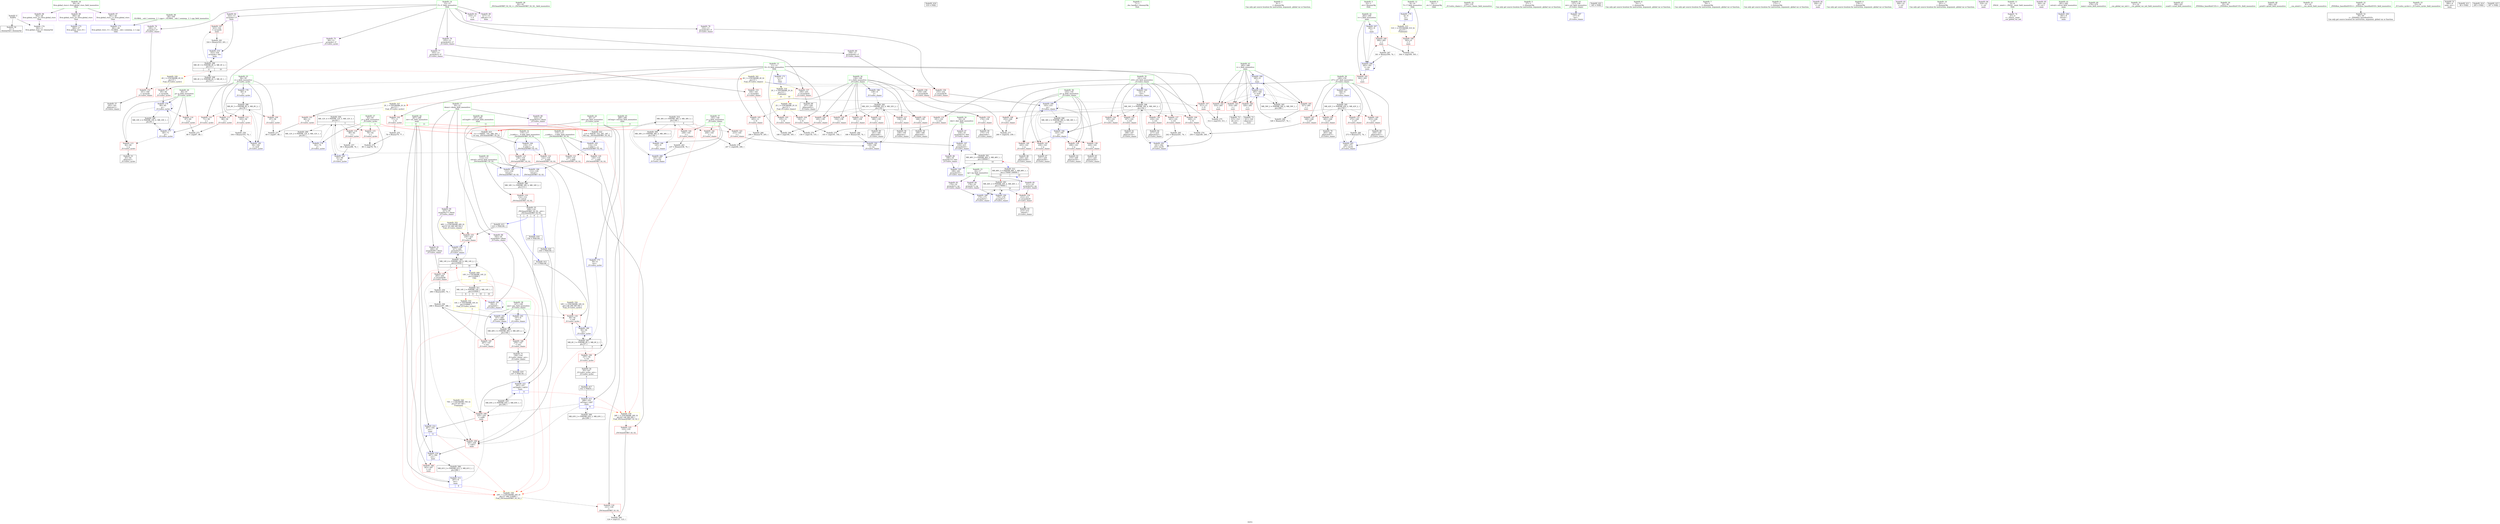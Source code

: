 digraph "SVFG" {
	label="SVFG";

	Node0x564d4d89a970 [shape=record,color=grey,label="{NodeID: 0\nNullPtr}"];
	Node0x564d4d89a970 -> Node0x564d4d8c34a0[style=solid];
	Node0x564d4d89a970 -> Node0x564d4d8cab10[style=solid];
	Node0x564d4d8d3250 [shape=record,color=grey,label="{NodeID: 277\n260 = cmp(252, 259, )\n}"];
	Node0x564d4d8c5c00 [shape=record,color=blue,label="{NodeID: 194\n143\<--195\np\<--\n_Z11solve_chainv\n}"];
	Node0x564d4d8c5c00 -> Node0x564d4d8c8d70[style=dashed];
	Node0x564d4d8c5c00 -> Node0x564d4d8c8e40[style=dashed];
	Node0x564d4d8c5c00 -> Node0x564d4d8c8f10[style=dashed];
	Node0x564d4d8c5c00 -> Node0x564d4d8c8fe0[style=dashed];
	Node0x564d4d8c5c00 -> Node0x564d4d8c6010[style=dashed];
	Node0x564d4d8c5c00 -> Node0x564d4d8e3500[style=dashed];
	Node0x564d4d8c2730 [shape=record,color=red,label="{NodeID: 111\n88\<--58\n\<--i\n_Z11solve_cyclev\n}"];
	Node0x564d4d8c2730 -> Node0x564d4d8c7830[style=solid];
	Node0x564d4d8c1180 [shape=record,color=green,label="{NodeID: 28\n92\<--93\n_ZSt3maxIiERKT_S2_S2_\<--_ZSt3maxIiERKT_S2_S2__field_insensitive\n}"];
	Node0x564d4d8e5300 [shape=record,color=black,label="{NodeID: 305\nMR_59V_2 = PHI(MR_59V_4, MR_59V_1, )\npts\{286 \}\n}"];
	Node0x564d4d8e5300 -> Node0x564d4d8c6830[style=dashed];
	Node0x564d4d8c8e40 [shape=record,color=red,label="{NodeID: 139\n220\<--143\n\<--p\n_Z11solve_chainv\n}"];
	Node0x564d4d8c8e40 -> Node0x564d4d8c4130[style=solid];
	Node0x564d4d8c39e0 [shape=record,color=black,label="{NodeID: 56\n159\<--158\nidxprom\<--\n_Z11solve_chainv\n}"];
	Node0x564d4d9069c0 [shape=record,color=black,label="{NodeID: 416\n319 = PHI()\n}"];
	Node0x564d4d8e9fc0 [shape=record,color=yellow,style=double,label="{NodeID: 333\n14V_1 = ENCHI(MR_14V_0)\npts\{210000 \}\nFun[_Z11solve_cyclev]|{|<s1>3}}"];
	Node0x564d4d8e9fc0 -> Node0x564d4d8c7d30[style=dashed];
	Node0x564d4d8e9fc0:s1 -> Node0x564d4d8df3e0[style=dashed,color=red];
	Node0x564d4d8ca500 [shape=record,color=red,label="{NodeID: 167\n323\<--322\n\<--arrayidx\nmain\n}"];
	Node0x564d4d8ca500 -> Node0x564d4d8d0a40[style=solid];
	Node0x564d4d8c50a0 [shape=record,color=purple,label="{NodeID: 84\n176\<--16\narrayidx7\<--ep\n_Z11solve_chainv\n}"];
	Node0x564d4d8c50a0 -> Node0x564d4d8cb840[style=solid];
	Node0x564d4d89e280 [shape=record,color=green,label="{NodeID: 1\n7\<--1\n__dso_handle\<--dummyObj\nGlob }"];
	Node0x564d4d8d33d0 [shape=record,color=grey,label="{NodeID: 278\n207 = cmp(204, 206, )\n}"];
	Node0x564d4d8c5cd0 [shape=record,color=blue,label="{NodeID: 195\n199\<--201\narrayidx15\<--\n_Z11solve_chainv\n}"];
	Node0x564d4d8c5cd0 -> Node0x564d4d8c5e70[style=dashed];
	Node0x564d4d8c5cd0 -> Node0x564d4d8e3f00[style=dashed];
	Node0x564d4d8c2800 [shape=record,color=red,label="{NodeID: 112\n103\<--58\n\<--i\n_Z11solve_cyclev\n}"];
	Node0x564d4d8c2800 -> Node0x564d4d8d05c0[style=solid];
	Node0x564d4d8c1280 [shape=record,color=green,label="{NodeID: 29\n112\<--113\nretval\<--retval_field_insensitive\n_ZSt3maxIiERKT_S2_S2_\n}"];
	Node0x564d4d8c1280 -> Node0x564d4d8c7e00[style=solid];
	Node0x564d4d8c1280 -> Node0x564d4d8cb430[style=solid];
	Node0x564d4d8c1280 -> Node0x564d4d8cb500[style=solid];
	Node0x564d4d8e5800 [shape=record,color=black,label="{NodeID: 306\nMR_61V_2 = PHI(MR_61V_5, MR_61V_1, )\npts\{288 \}\n}"];
	Node0x564d4d8e5800 -> Node0x564d4d8cda30[style=dashed];
	Node0x564d4d8c8f10 [shape=record,color=red,label="{NodeID: 140\n225\<--143\n\<--p\n_Z11solve_chainv\n}"];
	Node0x564d4d8c8f10 -> Node0x564d4d8c4200[style=solid];
	Node0x564d4d8c3ab0 [shape=record,color=black,label="{NodeID: 57\n162\<--161\nidxprom1\<--\n_Z11solve_chainv\n}"];
	Node0x564d4d906a90 [shape=record,color=black,label="{NodeID: 417\n332 = PHI(55, )\n}"];
	Node0x564d4d906a90 -> Node0x564d4d8cdb00[style=solid];
	Node0x564d4d8df000 [shape=record,color=yellow,style=double,label="{NodeID: 334\n16V_1 = ENCHI(MR_16V_0)\npts\{146 288 290 292 \}\nFun[_Z11solve_cyclev]}"];
	Node0x564d4d8df000 -> Node0x564d4d8c7d30[style=dashed];
	Node0x564d4d8ca5d0 [shape=record,color=red,label="{NodeID: 168\n335\<--334\n\<--call8\nmain\n}"];
	Node0x564d4d8ca5d0 -> Node0x564d4d8cdbd0[style=solid];
	Node0x564d4d8c5170 [shape=record,color=purple,label="{NodeID: 85\n211\<--16\narrayidx20\<--ep\n_Z11solve_chainv\n}"];
	Node0x564d4d8c5170 -> Node0x564d4d8c9a70[style=solid];
	Node0x564d4d8bf880 [shape=record,color=green,label="{NodeID: 2\n9\<--1\n\<--dummyObj\nCan only get source location for instruction, argument, global var or function.}"];
	Node0x564d4d8d3550 [shape=record,color=grey,label="{NodeID: 279\n193 = cmp(191, 192, )\n}"];
	Node0x564d4d8c5da0 [shape=record,color=blue,label="{NodeID: 196\n145\<--9\nj\<--\n_Z11solve_chainv\n}"];
	Node0x564d4d8c5da0 -> Node0x564d4d8e8030[style=dashed];
	Node0x564d4d8c28d0 [shape=record,color=red,label="{NodeID: 113\n82\<--60\n\<--p\n_Z11solve_cyclev\n}"];
	Node0x564d4d8c28d0 -> Node0x564d4d8c3770[style=solid];
	Node0x564d4d8c1350 [shape=record,color=green,label="{NodeID: 30\n114\<--115\n__a.addr\<--__a.addr_field_insensitive\n_ZSt3maxIiERKT_S2_S2_\n}"];
	Node0x564d4d8c1350 -> Node0x564d4d8c7ed0[style=solid];
	Node0x564d4d8c1350 -> Node0x564d4d8c7fa0[style=solid];
	Node0x564d4d8c1350 -> Node0x564d4d8cb290[style=solid];
	Node0x564d4d8c8fe0 [shape=record,color=red,label="{NodeID: 141\n230\<--143\n\<--p\n_Z11solve_chainv\n}"];
	Node0x564d4d8c8fe0 -> Node0x564d4d8c42d0[style=solid];
	Node0x564d4d8c3b80 [shape=record,color=black,label="{NodeID: 58\n169\<--168\nidxprom4\<--\n_Z11solve_chainv\n}"];
	Node0x564d4d906c20 [shape=record,color=black,label="{NodeID: 418\n334 = PHI(109, )\n}"];
	Node0x564d4d906c20 -> Node0x564d4d8ca5d0[style=solid];
	Node0x564d4d8ca6a0 [shape=record,color=red,label="{NodeID: 169\n340\<--339\n\<--call11\nmain\n}"];
	Node0x564d4d8ca6a0 -> Node0x564d4d8cdd70[style=solid];
	Node0x564d4d8c5240 [shape=record,color=purple,label="{NodeID: 86\n199\<--18\narrayidx15\<--dist\n_Z11solve_chainv\n}"];
	Node0x564d4d8c5240 -> Node0x564d4d8c5cd0[style=solid];
	Node0x564d4d8bf910 [shape=record,color=green,label="{NodeID: 3\n22\<--1\n.str\<--dummyObj\nGlob }"];
	Node0x564d4d8c5e70 [shape=record,color=blue,label="{NodeID: 197\n218\<--215\narrayidx23\<--\n_Z11solve_chainv\n}"];
	Node0x564d4d8c5e70 -> Node0x564d4d8e3f00[style=dashed];
	Node0x564d4d8c29a0 [shape=record,color=red,label="{NodeID: 114\n87\<--60\n\<--p\n_Z11solve_cyclev\n}"];
	Node0x564d4d8c29a0 -> Node0x564d4d8c7830[style=solid];
	Node0x564d4d8c1420 [shape=record,color=green,label="{NodeID: 31\n116\<--117\n__b.addr\<--__b.addr_field_insensitive\n_ZSt3maxIiERKT_S2_S2_\n}"];
	Node0x564d4d8c1420 -> Node0x564d4d8c8070[style=solid];
	Node0x564d4d8c1420 -> Node0x564d4d8c8140[style=solid];
	Node0x564d4d8c1420 -> Node0x564d4d8cb360[style=solid];
	Node0x564d4d8e6200 [shape=record,color=black,label="{NodeID: 308\nMR_4V_2 = PHI(MR_4V_3, MR_4V_1, )\npts\{15 \}\n}"];
	Node0x564d4d8e6200 -> Node0x564d4d8df810[style=dashed];
	Node0x564d4d8c90b0 [shape=record,color=red,label="{NodeID: 142\n204\<--145\n\<--j\n_Z11solve_chainv\n}"];
	Node0x564d4d8c90b0 -> Node0x564d4d8d33d0[style=solid];
	Node0x564d4d8c3c50 [shape=record,color=black,label="{NodeID: 59\n175\<--174\nidxprom6\<--\n_Z11solve_chainv\n}"];
	Node0x564d4d906d60 [shape=record,color=black,label="{NodeID: 419\n337 = PHI(136, )\n}"];
	Node0x564d4d906d60 -> Node0x564d4d8cdca0[style=solid];
	Node0x564d4d8ca770 [shape=record,color=blue,label="{NodeID: 170\n8\<--9\nT\<--\nGlob }"];
	Node0x564d4d8ca770 -> Node0x564d4d8e8530[style=dashed];
	Node0x564d4d8c5310 [shape=record,color=purple,label="{NodeID: 87\n218\<--18\narrayidx23\<--dist\n_Z11solve_chainv\n}"];
	Node0x564d4d8c5310 -> Node0x564d4d8c5e70[style=solid];
	Node0x564d4d8bf9a0 [shape=record,color=green,label="{NodeID: 4\n24\<--1\n.str.1\<--dummyObj\nGlob }"];
	Node0x564d4d8c5f40 [shape=record,color=blue,label="{NodeID: 198\n227\<--224\narrayidx27\<--\n_Z11solve_chainv\n}"];
	Node0x564d4d8c5f40 -> Node0x564d4d8e4400[style=dashed];
	Node0x564d4d8c7ac0 [shape=record,color=red,label="{NodeID: 115\n76\<--62\n\<--j\n_Z11solve_cyclev\n}"];
	Node0x564d4d8c7ac0 -> Node0x564d4d8c76b0[style=solid];
	Node0x564d4d8c14f0 [shape=record,color=green,label="{NodeID: 32\n134\<--135\n_Z11solve_chainv\<--_Z11solve_chainv_field_insensitive\n}"];
	Node0x564d4d8e6700 [shape=record,color=black,label="{NodeID: 309\nMR_63V_2 = PHI(MR_63V_3, MR_63V_1, )\npts\{290 \}\n}"];
	Node0x564d4d8e6700 -> Node0x564d4d8cdb00[style=dashed];
	Node0x564d4d8c9180 [shape=record,color=red,label="{NodeID: 143\n215\<--145\n\<--j\n_Z11solve_chainv\n}"];
	Node0x564d4d8c9180 -> Node0x564d4d8c5e70[style=solid];
	Node0x564d4d8c3d20 [shape=record,color=black,label="{NodeID: 60\n181\<--180\nidxprom8\<--\n_Z11solve_chainv\n}"];
	Node0x564d4d906ea0 [shape=record,color=black,label="{NodeID: 420\n339 = PHI(109, )\n}"];
	Node0x564d4d906ea0 -> Node0x564d4d8ca6a0[style=solid];
	Node0x564d4d8ca840 [shape=record,color=blue,label="{NodeID: 171\n11\<--9\nN\<--\nGlob }"];
	Node0x564d4d8ca840 -> Node0x564d4d8e9050[style=dashed];
	Node0x564d4d8c53e0 [shape=record,color=purple,label="{NodeID: 88\n182\<--20\narrayidx9\<--dmax\n_Z11solve_chainv\n}"];
	Node0x564d4d8c53e0 -> Node0x564d4d8cb910[style=solid];
	Node0x564d4d8bfa30 [shape=record,color=green,label="{NodeID: 5\n27\<--1\n\<--dummyObj\nCan only get source location for instruction, argument, global var or function.}"];
	Node0x564d4d8ddc00 [shape=record,color=black,label="{NodeID: 282\nMR_32V_3 = PHI(MR_32V_4, MR_32V_2, )\npts\{140 \}\n}"];
	Node0x564d4d8ddc00 -> Node0x564d4d8c83b0[style=dashed];
	Node0x564d4d8ddc00 -> Node0x564d4d8c8480[style=dashed];
	Node0x564d4d8ddc00 -> Node0x564d4d8c8550[style=dashed];
	Node0x564d4d8ddc00 -> Node0x564d4d8c8620[style=dashed];
	Node0x564d4d8ddc00 -> Node0x564d4d8c86f0[style=dashed];
	Node0x564d4d8ddc00 -> Node0x564d4d8c87c0[style=dashed];
	Node0x564d4d8ddc00 -> Node0x564d4d8c8890[style=dashed];
	Node0x564d4d8ddc00 -> Node0x564d4d8c5a60[style=dashed];
	Node0x564d4d8c6010 [shape=record,color=blue,label="{NodeID: 199\n143\<--233\np\<--\n_Z11solve_chainv\n}"];
	Node0x564d4d8c6010 -> Node0x564d4d8c8d70[style=dashed];
	Node0x564d4d8c6010 -> Node0x564d4d8c8e40[style=dashed];
	Node0x564d4d8c6010 -> Node0x564d4d8c8f10[style=dashed];
	Node0x564d4d8c6010 -> Node0x564d4d8c8fe0[style=dashed];
	Node0x564d4d8c6010 -> Node0x564d4d8c6010[style=dashed];
	Node0x564d4d8c6010 -> Node0x564d4d8e3500[style=dashed];
	Node0x564d4d8c7b90 [shape=record,color=red,label="{NodeID: 116\n98\<--62\n\<--j\n_Z11solve_cyclev\n}"];
	Node0x564d4d8c7b90 -> Node0x564d4d8d0440[style=solid];
	Node0x564d4d8c15f0 [shape=record,color=green,label="{NodeID: 33\n137\<--138\nret\<--ret_field_insensitive\n_Z11solve_chainv\n}"];
	Node0x564d4d8c15f0 -> Node0x564d4d8cb5d0[style=solid];
	Node0x564d4d8e6c00 [shape=record,color=black,label="{NodeID: 310\nMR_65V_2 = PHI(MR_65V_3, MR_65V_1, )\npts\{292 \}\n}"];
	Node0x564d4d8e6c00 -> Node0x564d4d8ca5d0[style=dashed];
	Node0x564d4d8e6c00 -> Node0x564d4d8cdca0[style=dashed];
	Node0x564d4d8c9250 [shape=record,color=red,label="{NodeID: 144\n236\<--145\n\<--j\n_Z11solve_chainv\n}"];
	Node0x564d4d8c9250 -> Node0x564d4d8d0d40[style=solid];
	Node0x564d4d8c3df0 [shape=record,color=black,label="{NodeID: 61\n198\<--197\nidxprom14\<--\n_Z11solve_chainv\n}"];
	Node0x564d4d906fe0 [shape=record,color=black,label="{NodeID: 421\n345 = PHI()\n}"];
	Node0x564d4d8df3e0 [shape=record,color=yellow,style=double,label="{NodeID: 338\n24V_1 = ENCHI(MR_24V_0)\npts\{57 288 210000 \}\nFun[_ZSt3maxIiERKT_S2_S2_]}"];
	Node0x564d4d8df3e0 -> Node0x564d4d8c8210[style=dashed];
	Node0x564d4d8d0140 [shape=record,color=grey,label="{NodeID: 255\n78 = Binary(79, 77, )\n}"];
	Node0x564d4d8d0140 -> Node0x564d4d8c76b0[style=solid];
	Node0x564d4d8ca910 [shape=record,color=blue,label="{NodeID: 172\n360\<--27\nllvm.global_ctors_0\<--\nGlob }"];
	Node0x564d4d8c54b0 [shape=record,color=purple,label="{NodeID: 89\n222\<--20\narrayidx25\<--dmax\n_Z11solve_chainv\n|{<s0>4}}"];
	Node0x564d4d8c54b0:s0 -> Node0x564d4d9070b0[style=solid,color=red];
	Node0x564d4d8c0270 [shape=record,color=green,label="{NodeID: 6\n74\<--1\n\<--dummyObj\nCan only get source location for instruction, argument, global var or function.}"];
	Node0x564d4d8de100 [shape=record,color=black,label="{NodeID: 283\nMR_44V_2 = PHI(MR_44V_4, MR_44V_1, )\npts\{170000 \}\n|{|<s3>10}}"];
	Node0x564d4d8de100 -> Node0x564d4d8c9a70[style=dashed];
	Node0x564d4d8de100 -> Node0x564d4d8cb770[style=dashed];
	Node0x564d4d8de100 -> Node0x564d4d8cb840[style=dashed];
	Node0x564d4d8de100:s3 -> Node0x564d4d8e7600[style=dashed,color=blue];
	Node0x564d4d8c60e0 [shape=record,color=blue,label="{NodeID: 200\n145\<--237\nj\<--inc32\n_Z11solve_chainv\n}"];
	Node0x564d4d8c60e0 -> Node0x564d4d8e8030[style=dashed];
	Node0x564d4d8c7c60 [shape=record,color=red,label="{NodeID: 117\n85\<--84\n\<--arrayidx\n_Z11solve_cyclev\n}"];
	Node0x564d4d8c7c60 -> Node0x564d4d8caf50[style=solid];
	Node0x564d4d8c16c0 [shape=record,color=green,label="{NodeID: 34\n139\<--140\ni\<--i_field_insensitive\n_Z11solve_chainv\n}"];
	Node0x564d4d8c16c0 -> Node0x564d4d8c83b0[style=solid];
	Node0x564d4d8c16c0 -> Node0x564d4d8c8480[style=solid];
	Node0x564d4d8c16c0 -> Node0x564d4d8c8550[style=solid];
	Node0x564d4d8c16c0 -> Node0x564d4d8c8620[style=solid];
	Node0x564d4d8c16c0 -> Node0x564d4d8c86f0[style=solid];
	Node0x564d4d8c16c0 -> Node0x564d4d8c87c0[style=solid];
	Node0x564d4d8c16c0 -> Node0x564d4d8c8890[style=solid];
	Node0x564d4d8c16c0 -> Node0x564d4d8cb6a0[style=solid];
	Node0x564d4d8c16c0 -> Node0x564d4d8c5a60[style=solid];
	Node0x564d4d8e7100 [shape=record,color=black,label="{NodeID: 311\nMR_14V_2 = PHI(MR_14V_3, MR_14V_1, )\npts\{210000 \}\n|{|<s1>8|<s2>9|<s3>10|<s4>10}}"];
	Node0x564d4d8e7100 -> Node0x564d4d8ca5d0[style=dashed];
	Node0x564d4d8e7100:s1 -> Node0x564d4d8e9fc0[style=dashed,color=red];
	Node0x564d4d8e7100:s2 -> Node0x564d4d8df3e0[style=dashed,color=red];
	Node0x564d4d8e7100:s3 -> Node0x564d4d8cb910[style=dashed,color=red];
	Node0x564d4d8e7100:s4 -> Node0x564d4d8e4400[style=dashed,color=red];
	Node0x564d4d8c9320 [shape=record,color=red,label="{NodeID: 145\n267\<--147\n\<--ans\n_Z11solve_chainv\n}"];
	Node0x564d4d8c9320 -> Node0x564d4d8d02c0[style=solid];
	Node0x564d4d8c3ec0 [shape=record,color=black,label="{NodeID: 62\n210\<--209\nidxprom19\<--\n_Z11solve_chainv\n}"];
	Node0x564d4d9070b0 [shape=record,color=black,label="{NodeID: 422\n110 = PHI(56, 222, 287, 287, )\n0th arg _ZSt3maxIiERKT_S2_S2_ }"];
	Node0x564d4d9070b0 -> Node0x564d4d8cb290[style=solid];
	Node0x564d4d8df520 [shape=record,color=yellow,style=double,label="{NodeID: 339\n26V_1 = ENCHI(MR_26V_0)\npts\{63 146 290 292 \}\nFun[_ZSt3maxIiERKT_S2_S2_]}"];
	Node0x564d4d8df520 -> Node0x564d4d8c82e0[style=dashed];
	Node0x564d4d8d02c0 [shape=record,color=grey,label="{NodeID: 256\n268 = Binary(267, 266, )\n}"];
	Node0x564d4d8d02c0 -> Node0x564d4d8c6420[style=solid];
	Node0x564d4d8caa10 [shape=record,color=blue,label="{NodeID: 173\n361\<--28\nllvm.global_ctors_1\<--_GLOBAL__sub_I_semiexp._2_1.cpp\nGlob }"];
	Node0x564d4d8c5580 [shape=record,color=purple,label="{NodeID: 90\n227\<--20\narrayidx27\<--dmax\n_Z11solve_chainv\n}"];
	Node0x564d4d8c5580 -> Node0x564d4d8c5f40[style=solid];
	Node0x564d4d8c0300 [shape=record,color=green,label="{NodeID: 7\n79\<--1\n\<--dummyObj\nCan only get source location for instruction, argument, global var or function.}"];
	Node0x564d4d8c61b0 [shape=record,color=blue,label="{NodeID: 201\n141\<--242\ni10\<--inc35\n_Z11solve_chainv\n}"];
	Node0x564d4d8c61b0 -> Node0x564d4d8e3000[style=dashed];
	Node0x564d4d8c7d30 [shape=record,color=red,label="{NodeID: 118\n94\<--91\n\<--call\n_Z11solve_cyclev\n}"];
	Node0x564d4d8c7d30 -> Node0x564d4d8cb020[style=solid];
	Node0x564d4d8c1790 [shape=record,color=green,label="{NodeID: 35\n141\<--142\ni10\<--i10_field_insensitive\n_Z11solve_chainv\n}"];
	Node0x564d4d8c1790 -> Node0x564d4d8c8960[style=solid];
	Node0x564d4d8c1790 -> Node0x564d4d8c8a30[style=solid];
	Node0x564d4d8c1790 -> Node0x564d4d8c8b00[style=solid];
	Node0x564d4d8c1790 -> Node0x564d4d8c8bd0[style=solid];
	Node0x564d4d8c1790 -> Node0x564d4d8c8ca0[style=solid];
	Node0x564d4d8c1790 -> Node0x564d4d8c5b30[style=solid];
	Node0x564d4d8c1790 -> Node0x564d4d8c61b0[style=solid];
	Node0x564d4d8e7600 [shape=record,color=black,label="{NodeID: 312\nMR_68V_2 = PHI(MR_68V_3, MR_68V_1, )\npts\{170000 190000 \}\n|{<s0>10|<s1>10}}"];
	Node0x564d4d8e7600:s0 -> Node0x564d4d8de100[style=dashed,color=red];
	Node0x564d4d8e7600:s1 -> Node0x564d4d8e3f00[style=dashed,color=red];
	Node0x564d4d8c93f0 [shape=record,color=red,label="{NodeID: 146\n276\<--147\n\<--ans\n_Z11solve_chainv\n}"];
	Node0x564d4d8c93f0 -> Node0x564d4d8c4610[style=solid];
	Node0x564d4d8c3f90 [shape=record,color=black,label="{NodeID: 63\n213\<--212\ntobool\<--\n_Z11solve_chainv\n}"];
	Node0x564d4d907490 [shape=record,color=black,label="{NodeID: 423\n111 = PHI(62, 145, 289, 291, )\n1st arg _ZSt3maxIiERKT_S2_S2_ }"];
	Node0x564d4d907490 -> Node0x564d4d8cb360[style=solid];
	Node0x564d4d8df660 [shape=record,color=yellow,style=double,label="{NodeID: 340\n2V_1 = ENCHI(MR_2V_0)\npts\{12 \}\nFun[_Z11solve_chainv]}"];
	Node0x564d4d8df660 -> Node0x564d4d8c30d0[style=dashed];
	Node0x564d4d8df660 -> Node0x564d4d8c31a0[style=dashed];
	Node0x564d4d8df660 -> Node0x564d4d8c2250[style=dashed];
	Node0x564d4d8df660 -> Node0x564d4d8c2320[style=dashed];
	Node0x564d4d8d0440 [shape=record,color=grey,label="{NodeID: 257\n99 = Binary(98, 74, )\n}"];
	Node0x564d4d8d0440 -> Node0x564d4d8cb0f0[style=solid];
	Node0x564d4d8cab10 [shape=record,color=blue, style = dotted,label="{NodeID: 174\n362\<--3\nllvm.global_ctors_2\<--dummyVal\nGlob }"];
	Node0x564d4d8c5650 [shape=record,color=purple,label="{NodeID: 91\n264\<--20\narrayidx48\<--dmax\n_Z11solve_chainv\n}"];
	Node0x564d4d8c5650 -> Node0x564d4d8c9e80[style=solid];
	Node0x564d4d8c0390 [shape=record,color=green,label="{NodeID: 8\n172\<--1\n\<--dummyObj\nCan only get source location for instruction, argument, global var or function.}"];
	Node0x564d4d8c6280 [shape=record,color=blue,label="{NodeID: 202\n147\<--9\nans\<--\n_Z11solve_chainv\n}"];
	Node0x564d4d8c6280 -> Node0x564d4d8e1c00[style=dashed];
	Node0x564d4d8c7e00 [shape=record,color=red,label="{NodeID: 119\n132\<--112\n\<--retval\n_ZSt3maxIiERKT_S2_S2_\n}"];
	Node0x564d4d8c7e00 -> Node0x564d4d8c3910[style=solid];
	Node0x564d4d8c1860 [shape=record,color=green,label="{NodeID: 36\n143\<--144\np\<--p_field_insensitive\n_Z11solve_chainv\n}"];
	Node0x564d4d8c1860 -> Node0x564d4d8c8d70[style=solid];
	Node0x564d4d8c1860 -> Node0x564d4d8c8e40[style=solid];
	Node0x564d4d8c1860 -> Node0x564d4d8c8f10[style=solid];
	Node0x564d4d8c1860 -> Node0x564d4d8c8fe0[style=solid];
	Node0x564d4d8c1860 -> Node0x564d4d8c5c00[style=solid];
	Node0x564d4d8c1860 -> Node0x564d4d8c6010[style=solid];
	Node0x564d4d8c94c0 [shape=record,color=red,label="{NodeID: 147\n248\<--149\n\<--i37\n_Z11solve_chainv\n}"];
	Node0x564d4d8c94c0 -> Node0x564d4d8c79b0[style=solid];
	Node0x564d4d8c4060 [shape=record,color=black,label="{NodeID: 64\n217\<--216\nidxprom22\<--\n_Z11solve_chainv\n}"];
	Node0x564d4d8eb0b0 [shape=record,color=yellow,style=double,label="{NodeID: 341\n4V_1 = ENCHI(MR_4V_0)\npts\{15 \}\nFun[_Z11solve_chainv]}"];
	Node0x564d4d8eb0b0 -> Node0x564d4d8c98d0[style=dashed];
	Node0x564d4d8eb0b0 -> Node0x564d4d8c99a0[style=dashed];
	Node0x564d4d8eb0b0 -> Node0x564d4d8c9c10[style=dashed];
	Node0x564d4d8eb0b0 -> Node0x564d4d8c9ce0[style=dashed];
	Node0x564d4d8eb0b0 -> Node0x564d4d8c9db0[style=dashed];
	Node0x564d4d8d05c0 [shape=record,color=grey,label="{NodeID: 258\n104 = Binary(103, 74, )\n}"];
	Node0x564d4d8d05c0 -> Node0x564d4d8cb1c0[style=solid];
	Node0x564d4d8cac10 [shape=record,color=blue,label="{NodeID: 175\n56\<--9\nret\<--\n_Z11solve_cyclev\n}"];
	Node0x564d4d8cac10 -> Node0x564d4d8df900[style=dashed];
	Node0x564d4d8c5720 [shape=record,color=purple,label="{NodeID: 92\n294\<--22\n\<--.str\nmain\n}"];
	Node0x564d4d8c0420 [shape=record,color=green,label="{NodeID: 9\n178\<--1\n\<--dummyObj\nCan only get source location for instruction, argument, global var or function.}"];
	Node0x564d4d8df810 [shape=record,color=black,label="{NodeID: 286\nMR_4V_3 = PHI(MR_4V_4, MR_4V_2, )\npts\{15 \}\n|{|<s3>8|<s4>10}}"];
	Node0x564d4d8df810 -> Node0x564d4d8ca500[style=dashed];
	Node0x564d4d8df810 -> Node0x564d4d8c6900[style=dashed];
	Node0x564d4d8df810 -> Node0x564d4d8e6200[style=dashed];
	Node0x564d4d8df810:s3 -> Node0x564d4d8e9b60[style=dashed,color=red];
	Node0x564d4d8df810:s4 -> Node0x564d4d8eb0b0[style=dashed,color=red];
	Node0x564d4d8c6350 [shape=record,color=blue,label="{NodeID: 203\n149\<--9\ni37\<--\n_Z11solve_chainv\n}"];
	Node0x564d4d8c6350 -> Node0x564d4d8e2100[style=dashed];
	Node0x564d4d8c7ed0 [shape=record,color=red,label="{NodeID: 120\n120\<--114\n\<--__a.addr\n_ZSt3maxIiERKT_S2_S2_\n}"];
	Node0x564d4d8c7ed0 -> Node0x564d4d8c8210[style=solid];
	Node0x564d4d8c1930 [shape=record,color=green,label="{NodeID: 37\n145\<--146\nj\<--j_field_insensitive\n_Z11solve_chainv\n|{|<s5>4}}"];
	Node0x564d4d8c1930 -> Node0x564d4d8c90b0[style=solid];
	Node0x564d4d8c1930 -> Node0x564d4d8c9180[style=solid];
	Node0x564d4d8c1930 -> Node0x564d4d8c9250[style=solid];
	Node0x564d4d8c1930 -> Node0x564d4d8c5da0[style=solid];
	Node0x564d4d8c1930 -> Node0x564d4d8c60e0[style=solid];
	Node0x564d4d8c1930:s5 -> Node0x564d4d907490[style=solid,color=red];
	Node0x564d4d8e8030 [shape=record,color=black,label="{NodeID: 314\nMR_38V_4 = PHI(MR_38V_5, MR_38V_3, )\npts\{146 \}\n|{|<s6>4}}"];
	Node0x564d4d8e8030 -> Node0x564d4d8c90b0[style=dashed];
	Node0x564d4d8e8030 -> Node0x564d4d8c9180[style=dashed];
	Node0x564d4d8e8030 -> Node0x564d4d8c9250[style=dashed];
	Node0x564d4d8e8030 -> Node0x564d4d8c9b40[style=dashed];
	Node0x564d4d8e8030 -> Node0x564d4d8c60e0[style=dashed];
	Node0x564d4d8e8030 -> Node0x564d4d8e3a00[style=dashed];
	Node0x564d4d8e8030:s6 -> Node0x564d4d8df520[style=dashed,color=red];
	Node0x564d4d8c9590 [shape=record,color=red,label="{NodeID: 148\n252\<--149\n\<--i37\n_Z11solve_chainv\n}"];
	Node0x564d4d8c9590 -> Node0x564d4d8d3250[style=solid];
	Node0x564d4d8c4130 [shape=record,color=black,label="{NodeID: 65\n221\<--220\nidxprom24\<--\n_Z11solve_chainv\n}"];
	Node0x564d4d8d0740 [shape=record,color=grey,label="{NodeID: 259\n266 = Binary(265, 74, )\n}"];
	Node0x564d4d8d0740 -> Node0x564d4d8d02c0[style=solid];
	Node0x564d4d8cace0 [shape=record,color=blue,label="{NodeID: 176\n58\<--9\ni\<--\n_Z11solve_cyclev\n}"];
	Node0x564d4d8cace0 -> Node0x564d4d8dfe00[style=dashed];
	Node0x564d4d8c57f0 [shape=record,color=purple,label="{NodeID: 93\n306\<--22\n\<--.str\nmain\n}"];
	Node0x564d4d8c04b0 [shape=record,color=green,label="{NodeID: 10\n201\<--1\n\<--dummyObj\nCan only get source location for instruction, argument, global var or function.}"];
	Node0x564d4d8df900 [shape=record,color=black,label="{NodeID: 287\nMR_6V_3 = PHI(MR_6V_5, MR_6V_2, )\npts\{57 \}\n|{|<s4>3}}"];
	Node0x564d4d8df900 -> Node0x564d4d8c24c0[style=dashed];
	Node0x564d4d8df900 -> Node0x564d4d8c7d30[style=dashed];
	Node0x564d4d8df900 -> Node0x564d4d8cb020[style=dashed];
	Node0x564d4d8df900 -> Node0x564d4d8df900[style=dashed];
	Node0x564d4d8df900:s4 -> Node0x564d4d8df3e0[style=dashed,color=red];
	Node0x564d4d8c6420 [shape=record,color=blue,label="{NodeID: 204\n147\<--268\nans\<--add49\n_Z11solve_chainv\n}"];
	Node0x564d4d8c6420 -> Node0x564d4d8e1c00[style=dashed];
	Node0x564d4d8c7fa0 [shape=record,color=red,label="{NodeID: 121\n129\<--114\n\<--__a.addr\n_ZSt3maxIiERKT_S2_S2_\n}"];
	Node0x564d4d8c7fa0 -> Node0x564d4d8cb500[style=solid];
	Node0x564d4d8c1a00 [shape=record,color=green,label="{NodeID: 38\n147\<--148\nans\<--ans_field_insensitive\n_Z11solve_chainv\n}"];
	Node0x564d4d8c1a00 -> Node0x564d4d8c9320[style=solid];
	Node0x564d4d8c1a00 -> Node0x564d4d8c93f0[style=solid];
	Node0x564d4d8c1a00 -> Node0x564d4d8c6280[style=solid];
	Node0x564d4d8c1a00 -> Node0x564d4d8c6420[style=solid];
	Node0x564d4d8e8530 [shape=record,color=yellow,style=double,label="{NodeID: 315\n51V_1 = ENCHI(MR_51V_0)\npts\{10 \}\nFun[main]}"];
	Node0x564d4d8e8530 -> Node0x564d4d8c2e60[style=dashed];
	Node0x564d4d8c9660 [shape=record,color=red,label="{NodeID: 149\n253\<--149\n\<--i37\n_Z11solve_chainv\n}"];
	Node0x564d4d8c9660 -> Node0x564d4d8c43a0[style=solid];
	Node0x564d4d8c4200 [shape=record,color=black,label="{NodeID: 66\n226\<--225\nidxprom26\<--\n_Z11solve_chainv\n}"];
	Node0x564d4d8d08c0 [shape=record,color=grey,label="{NodeID: 260\n273 = Binary(272, 74, )\n}"];
	Node0x564d4d8d08c0 -> Node0x564d4d8c64f0[style=solid];
	Node0x564d4d8cadb0 [shape=record,color=blue,label="{NodeID: 177\n60\<--71\np\<--\n_Z11solve_cyclev\n}"];
	Node0x564d4d8cadb0 -> Node0x564d4d8c28d0[style=dashed];
	Node0x564d4d8cadb0 -> Node0x564d4d8caf50[style=dashed];
	Node0x564d4d8cadb0 -> Node0x564d4d8e0300[style=dashed];
	Node0x564d4d8c58c0 [shape=record,color=purple,label="{NodeID: 94\n318\<--22\n\<--.str\nmain\n}"];
	Node0x564d4d8c0540 [shape=record,color=green,label="{NodeID: 11\n4\<--6\n_ZStL8__ioinit\<--_ZStL8__ioinit_field_insensitive\nGlob }"];
	Node0x564d4d8c0540 -> Node0x564d4d8c4880[style=solid];
	Node0x564d4d8dfe00 [shape=record,color=black,label="{NodeID: 288\nMR_8V_3 = PHI(MR_8V_4, MR_8V_2, )\npts\{59 \}\n}"];
	Node0x564d4d8dfe00 -> Node0x564d4d8c2590[style=dashed];
	Node0x564d4d8dfe00 -> Node0x564d4d8c2660[style=dashed];
	Node0x564d4d8dfe00 -> Node0x564d4d8c2730[style=dashed];
	Node0x564d4d8dfe00 -> Node0x564d4d8c2800[style=dashed];
	Node0x564d4d8dfe00 -> Node0x564d4d8cb1c0[style=dashed];
	Node0x564d4d8c64f0 [shape=record,color=blue,label="{NodeID: 205\n149\<--273\ni37\<--inc52\n_Z11solve_chainv\n}"];
	Node0x564d4d8c64f0 -> Node0x564d4d8e2100[style=dashed];
	Node0x564d4d8c8070 [shape=record,color=red,label="{NodeID: 122\n122\<--116\n\<--__b.addr\n_ZSt3maxIiERKT_S2_S2_\n}"];
	Node0x564d4d8c8070 -> Node0x564d4d8c82e0[style=solid];
	Node0x564d4d8c1ad0 [shape=record,color=green,label="{NodeID: 39\n149\<--150\ni37\<--i37_field_insensitive\n_Z11solve_chainv\n}"];
	Node0x564d4d8c1ad0 -> Node0x564d4d8c94c0[style=solid];
	Node0x564d4d8c1ad0 -> Node0x564d4d8c9590[style=solid];
	Node0x564d4d8c1ad0 -> Node0x564d4d8c9660[style=solid];
	Node0x564d4d8c1ad0 -> Node0x564d4d8c9730[style=solid];
	Node0x564d4d8c1ad0 -> Node0x564d4d8c9800[style=solid];
	Node0x564d4d8c1ad0 -> Node0x564d4d8c6350[style=solid];
	Node0x564d4d8c1ad0 -> Node0x564d4d8c64f0[style=solid];
	Node0x564d4d8e9050 [shape=record,color=yellow,style=double,label="{NodeID: 316\n2V_1 = ENCHI(MR_2V_0)\npts\{12 \}\nFun[main]|{|<s1>8|<s2>10}}"];
	Node0x564d4d8e9050 -> Node0x564d4d8c23f0[style=dashed];
	Node0x564d4d8e9050:s1 -> Node0x564d4d8e9a50[style=dashed,color=red];
	Node0x564d4d8e9050:s2 -> Node0x564d4d8df660[style=dashed,color=red];
	Node0x564d4d8c9730 [shape=record,color=red,label="{NodeID: 150\n262\<--149\n\<--i37\n_Z11solve_chainv\n}"];
	Node0x564d4d8c9730 -> Node0x564d4d8c4540[style=solid];
	Node0x564d4d8c42d0 [shape=record,color=black,label="{NodeID: 67\n231\<--230\nidxprom29\<--\n_Z11solve_chainv\n}"];
	Node0x564d4d8d0a40 [shape=record,color=grey,label="{NodeID: 261\n324 = Binary(323, 201, )\n}"];
	Node0x564d4d8d0a40 -> Node0x564d4d8c6900[style=solid];
	Node0x564d4d8cae80 [shape=record,color=blue,label="{NodeID: 178\n62\<--74\nj\<--\n_Z11solve_cyclev\n}"];
	Node0x564d4d8cae80 -> Node0x564d4d8e4e00[style=dashed];
	Node0x564d4d8c5990 [shape=record,color=purple,label="{NodeID: 95\n344\<--24\n\<--.str.1\nmain\n}"];
	Node0x564d4d8c05d0 [shape=record,color=green,label="{NodeID: 12\n8\<--10\nT\<--T_field_insensitive\nGlob }"];
	Node0x564d4d8c05d0 -> Node0x564d4d8c2e60[style=solid];
	Node0x564d4d8c05d0 -> Node0x564d4d8ca770[style=solid];
	Node0x564d4d8e0300 [shape=record,color=black,label="{NodeID: 289\nMR_10V_2 = PHI(MR_10V_6, MR_10V_1, )\npts\{61 \}\n}"];
	Node0x564d4d8e0300 -> Node0x564d4d8cadb0[style=dashed];
	Node0x564d4d8c65c0 [shape=record,color=blue,label="{NodeID: 206\n281\<--9\nretval\<--\nmain\n}"];
	Node0x564d4d8c8140 [shape=record,color=red,label="{NodeID: 123\n126\<--116\n\<--__b.addr\n_ZSt3maxIiERKT_S2_S2_\n}"];
	Node0x564d4d8c8140 -> Node0x564d4d8cb430[style=solid];
	Node0x564d4d8c1ba0 [shape=record,color=green,label="{NodeID: 40\n278\<--279\nmain\<--main_field_insensitive\n}"];
	Node0x564d4d8c9800 [shape=record,color=red,label="{NodeID: 151\n272\<--149\n\<--i37\n_Z11solve_chainv\n}"];
	Node0x564d4d8c9800 -> Node0x564d4d8d08c0[style=solid];
	Node0x564d4d8c43a0 [shape=record,color=black,label="{NodeID: 68\n254\<--253\nidxprom41\<--\n_Z11solve_chainv\n}"];
	Node0x564d4d8d0bc0 [shape=record,color=grey,label="{NodeID: 262\n328 = Binary(327, 74, )\n}"];
	Node0x564d4d8d0bc0 -> Node0x564d4d8c69d0[style=solid];
	Node0x564d4d8caf50 [shape=record,color=blue,label="{NodeID: 179\n60\<--85\np\<--\n_Z11solve_cyclev\n}"];
	Node0x564d4d8caf50 -> Node0x564d4d8c28d0[style=dashed];
	Node0x564d4d8caf50 -> Node0x564d4d8c29a0[style=dashed];
	Node0x564d4d8caf50 -> Node0x564d4d8caf50[style=dashed];
	Node0x564d4d8caf50 -> Node0x564d4d8e0300[style=dashed];
	Node0x564d4d8c2a90 [shape=record,color=purple,label="{NodeID: 96\n360\<--26\nllvm.global_ctors_0\<--llvm.global_ctors\nGlob }"];
	Node0x564d4d8c2a90 -> Node0x564d4d8ca910[style=solid];
	Node0x564d4d8c0660 [shape=record,color=green,label="{NodeID: 13\n11\<--12\nN\<--N_field_insensitive\nGlob }"];
	Node0x564d4d8c0660 -> Node0x564d4d8c2f30[style=solid];
	Node0x564d4d8c0660 -> Node0x564d4d8c3000[style=solid];
	Node0x564d4d8c0660 -> Node0x564d4d8c30d0[style=solid];
	Node0x564d4d8c0660 -> Node0x564d4d8c31a0[style=solid];
	Node0x564d4d8c0660 -> Node0x564d4d8c2250[style=solid];
	Node0x564d4d8c0660 -> Node0x564d4d8c2320[style=solid];
	Node0x564d4d8c0660 -> Node0x564d4d8c23f0[style=solid];
	Node0x564d4d8c0660 -> Node0x564d4d8ca840[style=solid];
	Node0x564d4d8e0800 [shape=record,color=black,label="{NodeID: 290\nMR_12V_2 = PHI(MR_12V_4, MR_12V_1, )\npts\{63 \}\n}"];
	Node0x564d4d8e0800 -> Node0x564d4d8cae80[style=dashed];
	Node0x564d4d8c6690 [shape=record,color=blue,label="{NodeID: 207\n283\<--9\nt\<--\nmain\n}"];
	Node0x564d4d8c6690 -> Node0x564d4d8c9f50[style=dashed];
	Node0x564d4d8c6690 -> Node0x564d4d8c6760[style=dashed];
	Node0x564d4d8c8210 [shape=record,color=red,label="{NodeID: 124\n121\<--120\n\<--\n_ZSt3maxIiERKT_S2_S2_\n}"];
	Node0x564d4d8c8210 -> Node0x564d4d8c7230[style=solid];
	Node0x564d4d8c1ca0 [shape=record,color=green,label="{NodeID: 41\n281\<--282\nretval\<--retval_field_insensitive\nmain\n}"];
	Node0x564d4d8c1ca0 -> Node0x564d4d8c65c0[style=solid];
	Node0x564d4d8c98d0 [shape=record,color=red,label="{NodeID: 152\n161\<--160\n\<--arrayidx\n_Z11solve_chainv\n}"];
	Node0x564d4d8c98d0 -> Node0x564d4d8c3ab0[style=solid];
	Node0x564d4d8c4470 [shape=record,color=black,label="{NodeID: 69\n257\<--256\nidxprom43\<--\n_Z11solve_chainv\n}"];
	Node0x564d4d8d0d40 [shape=record,color=grey,label="{NodeID: 263\n237 = Binary(236, 74, )\n}"];
	Node0x564d4d8d0d40 -> Node0x564d4d8c60e0[style=solid];
	Node0x564d4d8cb020 [shape=record,color=blue,label="{NodeID: 180\n56\<--94\nret\<--\n_Z11solve_cyclev\n}"];
	Node0x564d4d8cb020 -> Node0x564d4d8df900[style=dashed];
	Node0x564d4d8c2b90 [shape=record,color=purple,label="{NodeID: 97\n361\<--26\nllvm.global_ctors_1\<--llvm.global_ctors\nGlob }"];
	Node0x564d4d8c2b90 -> Node0x564d4d8caa10[style=solid];
	Node0x564d4d8c06f0 [shape=record,color=green,label="{NodeID: 14\n13\<--15\nF\<--F_field_insensitive\nGlob }"];
	Node0x564d4d8c06f0 -> Node0x564d4d8c4950[style=solid];
	Node0x564d4d8c06f0 -> Node0x564d4d8c4a20[style=solid];
	Node0x564d4d8c06f0 -> Node0x564d4d8c4af0[style=solid];
	Node0x564d4d8c06f0 -> Node0x564d4d8c4bc0[style=solid];
	Node0x564d4d8c06f0 -> Node0x564d4d8c4c90[style=solid];
	Node0x564d4d8c06f0 -> Node0x564d4d8c4d60[style=solid];
	Node0x564d4d8c06f0 -> Node0x564d4d8c4e30[style=solid];
	Node0x564d4d8c06f0 -> Node0x564d4d8c4f00[style=solid];
	Node0x564d4d8c06f0 -> Node0x564d4d8c2d90[style=solid];
	Node0x564d4d8c6760 [shape=record,color=blue,label="{NodeID: 208\n283\<--301\nt\<--inc\nmain\n}"];
	Node0x564d4d8c6760 -> Node0x564d4d8c9f50[style=dashed];
	Node0x564d4d8c6760 -> Node0x564d4d8ca020[style=dashed];
	Node0x564d4d8c6760 -> Node0x564d4d8c6760[style=dashed];
	Node0x564d4d8c82e0 [shape=record,color=red,label="{NodeID: 125\n123\<--122\n\<--\n_ZSt3maxIiERKT_S2_S2_\n}"];
	Node0x564d4d8c82e0 -> Node0x564d4d8c7230[style=solid];
	Node0x564d4d8c1d70 [shape=record,color=green,label="{NodeID: 42\n283\<--284\nt\<--t_field_insensitive\nmain\n}"];
	Node0x564d4d8c1d70 -> Node0x564d4d8c9f50[style=solid];
	Node0x564d4d8c1d70 -> Node0x564d4d8ca020[style=solid];
	Node0x564d4d8c1d70 -> Node0x564d4d8c6690[style=solid];
	Node0x564d4d8c1d70 -> Node0x564d4d8c6760[style=solid];
	Node0x564d4d8c99a0 [shape=record,color=red,label="{NodeID: 153\n164\<--163\n\<--arrayidx2\n_Z11solve_chainv\n}"];
	Node0x564d4d8c99a0 -> Node0x564d4d8c70b0[style=solid];
	Node0x564d4d8c4540 [shape=record,color=black,label="{NodeID: 70\n263\<--262\nidxprom47\<--\n_Z11solve_chainv\n}"];
	Node0x564d4d8c6ab0 [shape=record,color=grey,label="{NodeID: 264\n186 = Binary(185, 74, )\n}"];
	Node0x564d4d8c6ab0 -> Node0x564d4d8c5a60[style=solid];
	Node0x564d4d8cb0f0 [shape=record,color=blue,label="{NodeID: 181\n62\<--99\nj\<--inc\n_Z11solve_cyclev\n}"];
	Node0x564d4d8cb0f0 -> Node0x564d4d8e4e00[style=dashed];
	Node0x564d4d8c2c90 [shape=record,color=purple,label="{NodeID: 98\n362\<--26\nllvm.global_ctors_2\<--llvm.global_ctors\nGlob }"];
	Node0x564d4d8c2c90 -> Node0x564d4d8cab10[style=solid];
	Node0x564d4d8c0780 [shape=record,color=green,label="{NodeID: 15\n16\<--17\nep\<--ep_field_insensitive\nGlob }"];
	Node0x564d4d8c0780 -> Node0x564d4d8c4fd0[style=solid];
	Node0x564d4d8c0780 -> Node0x564d4d8c50a0[style=solid];
	Node0x564d4d8c0780 -> Node0x564d4d8c5170[style=solid];
	Node0x564d4d8c6830 [shape=record,color=blue,label="{NodeID: 209\n285\<--9\ni\<--\nmain\n}"];
	Node0x564d4d8c6830 -> Node0x564d4d8ca0f0[style=dashed];
	Node0x564d4d8c6830 -> Node0x564d4d8ca1c0[style=dashed];
	Node0x564d4d8c6830 -> Node0x564d4d8ca290[style=dashed];
	Node0x564d4d8c6830 -> Node0x564d4d8ca360[style=dashed];
	Node0x564d4d8c6830 -> Node0x564d4d8c69d0[style=dashed];
	Node0x564d4d8c6830 -> Node0x564d4d8e5300[style=dashed];
	Node0x564d4d8c83b0 [shape=record,color=red,label="{NodeID: 126\n154\<--139\n\<--i\n_Z11solve_chainv\n}"];
	Node0x564d4d8c83b0 -> Node0x564d4d8c73b0[style=solid];
	Node0x564d4d8c1e40 [shape=record,color=green,label="{NodeID: 43\n285\<--286\ni\<--i_field_insensitive\nmain\n}"];
	Node0x564d4d8c1e40 -> Node0x564d4d8ca0f0[style=solid];
	Node0x564d4d8c1e40 -> Node0x564d4d8ca1c0[style=solid];
	Node0x564d4d8c1e40 -> Node0x564d4d8ca290[style=solid];
	Node0x564d4d8c1e40 -> Node0x564d4d8ca360[style=solid];
	Node0x564d4d8c1e40 -> Node0x564d4d8c6830[style=solid];
	Node0x564d4d8c1e40 -> Node0x564d4d8c69d0[style=solid];
	Node0x564d4d8c9a70 [shape=record,color=red,label="{NodeID: 154\n212\<--211\n\<--arrayidx20\n_Z11solve_chainv\n}"];
	Node0x564d4d8c9a70 -> Node0x564d4d8c3f90[style=solid];
	Node0x564d4d8c4610 [shape=record,color=black,label="{NodeID: 71\n136\<--276\n_Z11solve_chainv_ret\<--\n_Z11solve_chainv\n|{<s0>10}}"];
	Node0x564d4d8c4610:s0 -> Node0x564d4d906d60[style=solid,color=blue];
	Node0x564d4d8c6c30 [shape=record,color=grey,label="{NodeID: 265\n242 = Binary(241, 74, )\n}"];
	Node0x564d4d8c6c30 -> Node0x564d4d8c61b0[style=solid];
	Node0x564d4d8cb1c0 [shape=record,color=blue,label="{NodeID: 182\n58\<--104\ni\<--inc6\n_Z11solve_cyclev\n}"];
	Node0x564d4d8cb1c0 -> Node0x564d4d8dfe00[style=dashed];
	Node0x564d4d8c2d90 [shape=record,color=purple,label="{NodeID: 99\n317\<--13\nadd.ptr\<--F\nmain\n}"];
	Node0x564d4d8c0810 [shape=record,color=green,label="{NodeID: 16\n18\<--19\ndist\<--dist_field_insensitive\nGlob }"];
	Node0x564d4d8c0810 -> Node0x564d4d8c5240[style=solid];
	Node0x564d4d8c0810 -> Node0x564d4d8c5310[style=solid];
	Node0x564d4d8c6900 [shape=record,color=blue,label="{NodeID: 210\n322\<--324\narrayidx\<--dec\nmain\n}"];
	Node0x564d4d8c6900 -> Node0x564d4d8df810[style=dashed];
	Node0x564d4d8c8480 [shape=record,color=red,label="{NodeID: 127\n158\<--139\n\<--i\n_Z11solve_chainv\n}"];
	Node0x564d4d8c8480 -> Node0x564d4d8c39e0[style=solid];
	Node0x564d4d8c1f10 [shape=record,color=green,label="{NodeID: 44\n287\<--288\nret\<--ret_field_insensitive\nmain\n|{|<s4>9|<s5>11}}"];
	Node0x564d4d8c1f10 -> Node0x564d4d8ca430[style=solid];
	Node0x564d4d8c1f10 -> Node0x564d4d8cda30[style=solid];
	Node0x564d4d8c1f10 -> Node0x564d4d8cdbd0[style=solid];
	Node0x564d4d8c1f10 -> Node0x564d4d8cdd70[style=solid];
	Node0x564d4d8c1f10:s4 -> Node0x564d4d9070b0[style=solid,color=red];
	Node0x564d4d8c1f10:s5 -> Node0x564d4d9070b0[style=solid,color=red];
	Node0x564d4d8c9b40 [shape=record,color=red,label="{NodeID: 155\n224\<--223\n\<--call\n_Z11solve_chainv\n}"];
	Node0x564d4d8c9b40 -> Node0x564d4d8c5f40[style=solid];
	Node0x564d4d8c46e0 [shape=record,color=black,label="{NodeID: 72\n315\<--314\nidx.ext\<--\nmain\n}"];
	Node0x564d4d8c6db0 [shape=record,color=grey,label="{NodeID: 266\n206 = Binary(79, 205, )\n}"];
	Node0x564d4d8c6db0 -> Node0x564d4d8d33d0[style=solid];
	Node0x564d4d8cb290 [shape=record,color=blue,label="{NodeID: 183\n114\<--110\n__a.addr\<--__a\n_ZSt3maxIiERKT_S2_S2_\n}"];
	Node0x564d4d8cb290 -> Node0x564d4d8c7ed0[style=dashed];
	Node0x564d4d8cb290 -> Node0x564d4d8c7fa0[style=dashed];
	Node0x564d4d8c2e60 [shape=record,color=red,label="{NodeID: 100\n303\<--8\n\<--T\nmain\n}"];
	Node0x564d4d8c2e60 -> Node0x564d4d8d30d0[style=solid];
	Node0x564d4d8c08a0 [shape=record,color=green,label="{NodeID: 17\n20\<--21\ndmax\<--dmax_field_insensitive\nGlob }"];
	Node0x564d4d8c08a0 -> Node0x564d4d8c53e0[style=solid];
	Node0x564d4d8c08a0 -> Node0x564d4d8c54b0[style=solid];
	Node0x564d4d8c08a0 -> Node0x564d4d8c5580[style=solid];
	Node0x564d4d8c08a0 -> Node0x564d4d8c5650[style=solid];
	Node0x564d4d8e1c00 [shape=record,color=black,label="{NodeID: 294\nMR_40V_3 = PHI(MR_40V_5, MR_40V_2, )\npts\{148 \}\n}"];
	Node0x564d4d8e1c00 -> Node0x564d4d8c9320[style=dashed];
	Node0x564d4d8e1c00 -> Node0x564d4d8c93f0[style=dashed];
	Node0x564d4d8e1c00 -> Node0x564d4d8c6420[style=dashed];
	Node0x564d4d8e1c00 -> Node0x564d4d8e1c00[style=dashed];
	Node0x564d4d8c69d0 [shape=record,color=blue,label="{NodeID: 211\n285\<--328\ni\<--inc6\nmain\n}"];
	Node0x564d4d8c69d0 -> Node0x564d4d8ca0f0[style=dashed];
	Node0x564d4d8c69d0 -> Node0x564d4d8ca1c0[style=dashed];
	Node0x564d4d8c69d0 -> Node0x564d4d8ca290[style=dashed];
	Node0x564d4d8c69d0 -> Node0x564d4d8ca360[style=dashed];
	Node0x564d4d8c69d0 -> Node0x564d4d8c69d0[style=dashed];
	Node0x564d4d8c69d0 -> Node0x564d4d8e5300[style=dashed];
	Node0x564d4d8c8550 [shape=record,color=red,label="{NodeID: 128\n165\<--139\n\<--i\n_Z11solve_chainv\n}"];
	Node0x564d4d8c8550 -> Node0x564d4d8c70b0[style=solid];
	Node0x564d4d8c1fe0 [shape=record,color=green,label="{NodeID: 45\n289\<--290\nref.tmp\<--ref.tmp_field_insensitive\nmain\n|{|<s1>9}}"];
	Node0x564d4d8c1fe0 -> Node0x564d4d8cdb00[style=solid];
	Node0x564d4d8c1fe0:s1 -> Node0x564d4d907490[style=solid,color=red];
	Node0x564d4d8c9c10 [shape=record,color=red,label="{NodeID: 156\n233\<--232\n\<--arrayidx30\n_Z11solve_chainv\n}"];
	Node0x564d4d8c9c10 -> Node0x564d4d8c6010[style=solid];
	Node0x564d4d8c47b0 [shape=record,color=black,label="{NodeID: 73\n321\<--320\nidxprom\<--\nmain\n}"];
	Node0x564d4d8c6f30 [shape=record,color=grey,label="{NodeID: 267\n301 = Binary(300, 74, )\n}"];
	Node0x564d4d8c6f30 -> Node0x564d4d8c6760[style=solid];
	Node0x564d4d8cb360 [shape=record,color=blue,label="{NodeID: 184\n116\<--111\n__b.addr\<--__b\n_ZSt3maxIiERKT_S2_S2_\n}"];
	Node0x564d4d8cb360 -> Node0x564d4d8c8070[style=dashed];
	Node0x564d4d8cb360 -> Node0x564d4d8c8140[style=dashed];
	Node0x564d4d8c2f30 [shape=record,color=red,label="{NodeID: 101\n68\<--11\n\<--N\n_Z11solve_cyclev\n}"];
	Node0x564d4d8c2f30 -> Node0x564d4d8c7530[style=solid];
	Node0x564d4d8c0930 [shape=record,color=green,label="{NodeID: 18\n26\<--30\nllvm.global_ctors\<--llvm.global_ctors_field_insensitive\nGlob }"];
	Node0x564d4d8c0930 -> Node0x564d4d8c2a90[style=solid];
	Node0x564d4d8c0930 -> Node0x564d4d8c2b90[style=solid];
	Node0x564d4d8c0930 -> Node0x564d4d8c2c90[style=solid];
	Node0x564d4d8e2100 [shape=record,color=black,label="{NodeID: 295\nMR_42V_3 = PHI(MR_42V_4, MR_42V_2, )\npts\{150 \}\n}"];
	Node0x564d4d8e2100 -> Node0x564d4d8c94c0[style=dashed];
	Node0x564d4d8e2100 -> Node0x564d4d8c9590[style=dashed];
	Node0x564d4d8e2100 -> Node0x564d4d8c9660[style=dashed];
	Node0x564d4d8e2100 -> Node0x564d4d8c9730[style=dashed];
	Node0x564d4d8e2100 -> Node0x564d4d8c9800[style=dashed];
	Node0x564d4d8e2100 -> Node0x564d4d8c64f0[style=dashed];
	Node0x564d4d8cda30 [shape=record,color=blue,label="{NodeID: 212\n287\<--9\nret\<--\nmain\n|{|<s2>9}}"];
	Node0x564d4d8cda30 -> Node0x564d4d8ca5d0[style=dashed];
	Node0x564d4d8cda30 -> Node0x564d4d8cdbd0[style=dashed];
	Node0x564d4d8cda30:s2 -> Node0x564d4d8df3e0[style=dashed,color=red];
	Node0x564d4d8c8620 [shape=record,color=red,label="{NodeID: 129\n168\<--139\n\<--i\n_Z11solve_chainv\n}"];
	Node0x564d4d8c8620 -> Node0x564d4d8c3b80[style=solid];
	Node0x564d4d8c20b0 [shape=record,color=green,label="{NodeID: 46\n291\<--292\nref.tmp9\<--ref.tmp9_field_insensitive\nmain\n|{|<s1>11}}"];
	Node0x564d4d8c20b0 -> Node0x564d4d8cdca0[style=solid];
	Node0x564d4d8c20b0:s1 -> Node0x564d4d907490[style=solid,color=red];
	Node0x564d4d8c9ce0 [shape=record,color=red,label="{NodeID: 157\n256\<--255\n\<--arrayidx42\n_Z11solve_chainv\n}"];
	Node0x564d4d8c9ce0 -> Node0x564d4d8c4470[style=solid];
	Node0x564d4d8c4880 [shape=record,color=purple,label="{NodeID: 74\n37\<--4\n\<--_ZStL8__ioinit\n__cxx_global_var_init\n}"];
	Node0x564d4d8c70b0 [shape=record,color=grey,label="{NodeID: 268\n166 = cmp(164, 165, )\n}"];
	Node0x564d4d8cb430 [shape=record,color=blue,label="{NodeID: 185\n112\<--126\nretval\<--\n_ZSt3maxIiERKT_S2_S2_\n}"];
	Node0x564d4d8cb430 -> Node0x564d4d8e2600[style=dashed];
	Node0x564d4d8c3000 [shape=record,color=red,label="{NodeID: 102\n77\<--11\n\<--N\n_Z11solve_cyclev\n}"];
	Node0x564d4d8c3000 -> Node0x564d4d8d0140[style=solid];
	Node0x564d4d8c0a00 [shape=record,color=green,label="{NodeID: 19\n31\<--32\n__cxx_global_var_init\<--__cxx_global_var_init_field_insensitive\n}"];
	Node0x564d4d8e2600 [shape=record,color=black,label="{NodeID: 296\nMR_18V_3 = PHI(MR_18V_4, MR_18V_2, )\npts\{113 \}\n}"];
	Node0x564d4d8e2600 -> Node0x564d4d8c7e00[style=dashed];
	Node0x564d4d8cdb00 [shape=record,color=blue,label="{NodeID: 213\n289\<--332\nref.tmp\<--call7\nmain\n|{|<s3>9}}"];
	Node0x564d4d8cdb00 -> Node0x564d4d8ca5d0[style=dashed];
	Node0x564d4d8cdb00 -> Node0x564d4d8ca6a0[style=dashed];
	Node0x564d4d8cdb00 -> Node0x564d4d8e6700[style=dashed];
	Node0x564d4d8cdb00:s3 -> Node0x564d4d8df520[style=dashed,color=red];
	Node0x564d4d8c86f0 [shape=record,color=red,label="{NodeID: 130\n174\<--139\n\<--i\n_Z11solve_chainv\n}"];
	Node0x564d4d8c86f0 -> Node0x564d4d8c3c50[style=solid];
	Node0x564d4d8c2180 [shape=record,color=green,label="{NodeID: 47\n296\<--297\nscanf\<--scanf_field_insensitive\n}"];
	Node0x564d4d8c9db0 [shape=record,color=red,label="{NodeID: 158\n259\<--258\n\<--arrayidx44\n_Z11solve_chainv\n}"];
	Node0x564d4d8c9db0 -> Node0x564d4d8d3250[style=solid];
	Node0x564d4d8c4950 [shape=record,color=purple,label="{NodeID: 75\n84\<--13\narrayidx\<--F\n_Z11solve_cyclev\n}"];
	Node0x564d4d8c4950 -> Node0x564d4d8c7c60[style=solid];
	Node0x564d4d8eb9c0 [shape=record,color=yellow,style=double,label="{NodeID: 352\n49V_1 = ENCHI(MR_49V_0)\npts\{57 63 288 290 292 \}\nFun[_Z11solve_chainv]}"];
	Node0x564d4d8eb9c0 -> Node0x564d4d8c9b40[style=dashed];
	Node0x564d4d8c7230 [shape=record,color=grey,label="{NodeID: 269\n124 = cmp(121, 123, )\n}"];
	Node0x564d4d8cb500 [shape=record,color=blue,label="{NodeID: 186\n112\<--129\nretval\<--\n_ZSt3maxIiERKT_S2_S2_\n}"];
	Node0x564d4d8cb500 -> Node0x564d4d8e2600[style=dashed];
	Node0x564d4d8c30d0 [shape=record,color=red,label="{NodeID: 103\n155\<--11\n\<--N\n_Z11solve_chainv\n}"];
	Node0x564d4d8c30d0 -> Node0x564d4d8c73b0[style=solid];
	Node0x564d4d8c0ad0 [shape=record,color=green,label="{NodeID: 20\n35\<--36\n_ZNSt8ios_base4InitC1Ev\<--_ZNSt8ios_base4InitC1Ev_field_insensitive\n}"];
	Node0x564d4d8cdbd0 [shape=record,color=blue,label="{NodeID: 214\n287\<--335\nret\<--\nmain\n|{|<s2>11}}"];
	Node0x564d4d8cdbd0 -> Node0x564d4d8ca6a0[style=dashed];
	Node0x564d4d8cdbd0 -> Node0x564d4d8cdd70[style=dashed];
	Node0x564d4d8cdbd0:s2 -> Node0x564d4d8df3e0[style=dashed,color=red];
	Node0x564d4d8c87c0 [shape=record,color=red,label="{NodeID: 131\n180\<--139\n\<--i\n_Z11solve_chainv\n}"];
	Node0x564d4d8c87c0 -> Node0x564d4d8c3d20[style=solid];
	Node0x564d4d8c32a0 [shape=record,color=green,label="{NodeID: 48\n346\<--347\nprintf\<--printf_field_insensitive\n}"];
	Node0x564d4d8c9e80 [shape=record,color=red,label="{NodeID: 159\n265\<--264\n\<--arrayidx48\n_Z11solve_chainv\n}"];
	Node0x564d4d8c9e80 -> Node0x564d4d8d0740[style=solid];
	Node0x564d4d8c4a20 [shape=record,color=purple,label="{NodeID: 76\n160\<--13\narrayidx\<--F\n_Z11solve_chainv\n}"];
	Node0x564d4d8c4a20 -> Node0x564d4d8c98d0[style=solid];
	Node0x564d4d8c73b0 [shape=record,color=grey,label="{NodeID: 270\n156 = cmp(154, 155, )\n}"];
	Node0x564d4d8cb5d0 [shape=record,color=blue,label="{NodeID: 187\n137\<--9\nret\<--\n_Z11solve_chainv\n}"];
	Node0x564d4d8c31a0 [shape=record,color=red,label="{NodeID: 104\n192\<--11\n\<--N\n_Z11solve_chainv\n}"];
	Node0x564d4d8c31a0 -> Node0x564d4d8d3550[style=solid];
	Node0x564d4d8c0ba0 [shape=record,color=green,label="{NodeID: 21\n41\<--42\n__cxa_atexit\<--__cxa_atexit_field_insensitive\n}"];
	Node0x564d4d8e3000 [shape=record,color=black,label="{NodeID: 298\nMR_34V_3 = PHI(MR_34V_4, MR_34V_2, )\npts\{142 \}\n}"];
	Node0x564d4d8e3000 -> Node0x564d4d8c8960[style=dashed];
	Node0x564d4d8e3000 -> Node0x564d4d8c8a30[style=dashed];
	Node0x564d4d8e3000 -> Node0x564d4d8c8b00[style=dashed];
	Node0x564d4d8e3000 -> Node0x564d4d8c8bd0[style=dashed];
	Node0x564d4d8e3000 -> Node0x564d4d8c8ca0[style=dashed];
	Node0x564d4d8e3000 -> Node0x564d4d8c61b0[style=dashed];
	Node0x564d4d8cdca0 [shape=record,color=blue,label="{NodeID: 215\n291\<--337\nref.tmp9\<--call10\nmain\n|{|<s2>11}}"];
	Node0x564d4d8cdca0 -> Node0x564d4d8ca6a0[style=dashed];
	Node0x564d4d8cdca0 -> Node0x564d4d8e6c00[style=dashed];
	Node0x564d4d8cdca0:s2 -> Node0x564d4d8df520[style=dashed,color=red];
	Node0x564d4d8c8890 [shape=record,color=red,label="{NodeID: 132\n185\<--139\n\<--i\n_Z11solve_chainv\n}"];
	Node0x564d4d8c8890 -> Node0x564d4d8c6ab0[style=solid];
	Node0x564d4d8c33a0 [shape=record,color=green,label="{NodeID: 49\n28\<--356\n_GLOBAL__sub_I_semiexp._2_1.cpp\<--_GLOBAL__sub_I_semiexp._2_1.cpp_field_insensitive\n}"];
	Node0x564d4d8c33a0 -> Node0x564d4d8caa10[style=solid];
	Node0x564d4d8cd350 [shape=record,color=yellow,style=double,label="{NodeID: 409\n14V_3 = CSCHI(MR_14V_2)\npts\{210000 \}\nCS[]|{|<s2>11}}"];
	Node0x564d4d8cd350 -> Node0x564d4d8ca6a0[style=dashed];
	Node0x564d4d8cd350 -> Node0x564d4d8e7100[style=dashed];
	Node0x564d4d8cd350:s2 -> Node0x564d4d8df3e0[style=dashed,color=red];
	Node0x564d4d8e9940 [shape=record,color=yellow,style=double,label="{NodeID: 326\n70V_1 = ENCHI(MR_70V_0)\npts\{57 63 146 \}\nFun[main]}"];
	Node0x564d4d8e9940 -> Node0x564d4d8ca5d0[style=dashed];
	Node0x564d4d8e9940 -> Node0x564d4d8ca6a0[style=dashed];
	Node0x564d4d8c9f50 [shape=record,color=red,label="{NodeID: 160\n300\<--283\n\<--t\nmain\n}"];
	Node0x564d4d8c9f50 -> Node0x564d4d8c6f30[style=solid];
	Node0x564d4d8c9f50 -> Node0x564d4d8d30d0[style=solid];
	Node0x564d4d8c4af0 [shape=record,color=purple,label="{NodeID: 77\n163\<--13\narrayidx2\<--F\n_Z11solve_chainv\n}"];
	Node0x564d4d8c4af0 -> Node0x564d4d8c99a0[style=solid];
	Node0x564d4d8c7530 [shape=record,color=grey,label="{NodeID: 271\n69 = cmp(67, 68, )\n}"];
	Node0x564d4d8cb6a0 [shape=record,color=blue,label="{NodeID: 188\n139\<--9\ni\<--\n_Z11solve_chainv\n}"];
	Node0x564d4d8cb6a0 -> Node0x564d4d8ddc00[style=dashed];
	Node0x564d4d8c2250 [shape=record,color=red,label="{NodeID: 105\n205\<--11\n\<--N\n_Z11solve_chainv\n}"];
	Node0x564d4d8c2250 -> Node0x564d4d8c6db0[style=solid];
	Node0x564d4d8c0c70 [shape=record,color=green,label="{NodeID: 22\n40\<--46\n_ZNSt8ios_base4InitD1Ev\<--_ZNSt8ios_base4InitD1Ev_field_insensitive\n}"];
	Node0x564d4d8c0c70 -> Node0x564d4d8c3670[style=solid];
	Node0x564d4d8e3500 [shape=record,color=black,label="{NodeID: 299\nMR_36V_2 = PHI(MR_36V_4, MR_36V_1, )\npts\{144 \}\n}"];
	Node0x564d4d8e3500 -> Node0x564d4d8c5c00[style=dashed];
	Node0x564d4d8cdd70 [shape=record,color=blue,label="{NodeID: 216\n287\<--340\nret\<--\nmain\n}"];
	Node0x564d4d8cdd70 -> Node0x564d4d8ca430[style=dashed];
	Node0x564d4d8cdd70 -> Node0x564d4d8e5800[style=dashed];
	Node0x564d4d8c8960 [shape=record,color=red,label="{NodeID: 133\n191\<--141\n\<--i10\n_Z11solve_chainv\n}"];
	Node0x564d4d8c8960 -> Node0x564d4d8d3550[style=solid];
	Node0x564d4d8c34a0 [shape=record,color=black,label="{NodeID: 50\n2\<--3\ndummyVal\<--dummyVal\n}"];
	Node0x564d4d8e9a50 [shape=record,color=yellow,style=double,label="{NodeID: 327\n2V_1 = ENCHI(MR_2V_0)\npts\{12 \}\nFun[_Z11solve_cyclev]}"];
	Node0x564d4d8e9a50 -> Node0x564d4d8c2f30[style=dashed];
	Node0x564d4d8e9a50 -> Node0x564d4d8c3000[style=dashed];
	Node0x564d4d8ca020 [shape=record,color=red,label="{NodeID: 161\n342\<--283\n\<--t\nmain\n}"];
	Node0x564d4d8c4bc0 [shape=record,color=purple,label="{NodeID: 78\n232\<--13\narrayidx30\<--F\n_Z11solve_chainv\n}"];
	Node0x564d4d8c4bc0 -> Node0x564d4d8c9c10[style=solid];
	Node0x564d4d8c76b0 [shape=record,color=grey,label="{NodeID: 272\n80 = cmp(76, 78, )\n}"];
	Node0x564d4d8cb770 [shape=record,color=blue,label="{NodeID: 189\n170\<--172\narrayidx5\<--\n_Z11solve_chainv\n}"];
	Node0x564d4d8cb770 -> Node0x564d4d8de100[style=dashed];
	Node0x564d4d8c2320 [shape=record,color=red,label="{NodeID: 106\n249\<--11\n\<--N\n_Z11solve_chainv\n}"];
	Node0x564d4d8c2320 -> Node0x564d4d8c79b0[style=solid];
	Node0x564d4d8c0d40 [shape=record,color=green,label="{NodeID: 23\n53\<--54\n_Z11solve_cyclev\<--_Z11solve_cyclev_field_insensitive\n}"];
	Node0x564d4d8e3a00 [shape=record,color=black,label="{NodeID: 300\nMR_38V_2 = PHI(MR_38V_4, MR_38V_1, )\npts\{146 \}\n}"];
	Node0x564d4d8e3a00 -> Node0x564d4d8c5da0[style=dashed];
	Node0x564d4d8c8a30 [shape=record,color=red,label="{NodeID: 134\n195\<--141\n\<--i10\n_Z11solve_chainv\n}"];
	Node0x564d4d8c8a30 -> Node0x564d4d8c5c00[style=solid];
	Node0x564d4d8c35a0 [shape=record,color=black,label="{NodeID: 51\n280\<--9\nmain_ret\<--\nmain\n}"];
	Node0x564d4d5c3c00 [shape=record,color=black,label="{NodeID: 411\n38 = PHI()\n}"];
	Node0x564d4d8e9b60 [shape=record,color=yellow,style=double,label="{NodeID: 328\n4V_1 = ENCHI(MR_4V_0)\npts\{15 \}\nFun[_Z11solve_cyclev]}"];
	Node0x564d4d8e9b60 -> Node0x564d4d8c7c60[style=dashed];
	Node0x564d4d8ca0f0 [shape=record,color=red,label="{NodeID: 162\n310\<--285\n\<--i\nmain\n}"];
	Node0x564d4d8ca0f0 -> Node0x564d4d8d2f50[style=solid];
	Node0x564d4d8c4c90 [shape=record,color=purple,label="{NodeID: 79\n255\<--13\narrayidx42\<--F\n_Z11solve_chainv\n}"];
	Node0x564d4d8c4c90 -> Node0x564d4d8c9ce0[style=solid];
	Node0x564d4d8c7830 [shape=record,color=grey,label="{NodeID: 273\n89 = cmp(87, 88, )\n}"];
	Node0x564d4d8cb840 [shape=record,color=blue,label="{NodeID: 190\n176\<--178\narrayidx7\<--\n_Z11solve_chainv\n}"];
	Node0x564d4d8cb840 -> Node0x564d4d8de100[style=dashed];
	Node0x564d4d8c23f0 [shape=record,color=red,label="{NodeID: 107\n311\<--11\n\<--N\nmain\n}"];
	Node0x564d4d8c23f0 -> Node0x564d4d8d2f50[style=solid];
	Node0x564d4d8c0e40 [shape=record,color=green,label="{NodeID: 24\n56\<--57\nret\<--ret_field_insensitive\n_Z11solve_cyclev\n|{|<s3>3}}"];
	Node0x564d4d8c0e40 -> Node0x564d4d8c24c0[style=solid];
	Node0x564d4d8c0e40 -> Node0x564d4d8cac10[style=solid];
	Node0x564d4d8c0e40 -> Node0x564d4d8cb020[style=solid];
	Node0x564d4d8c0e40:s3 -> Node0x564d4d9070b0[style=solid,color=red];
	Node0x564d4d8e3f00 [shape=record,color=black,label="{NodeID: 301\nMR_46V_2 = PHI(MR_46V_5, MR_46V_1, )\npts\{190000 \}\n|{|<s1>10}}"];
	Node0x564d4d8e3f00 -> Node0x564d4d8c5cd0[style=dashed];
	Node0x564d4d8e3f00:s1 -> Node0x564d4d8e7600[style=dashed,color=blue];
	Node0x564d4d8c8b00 [shape=record,color=red,label="{NodeID: 135\n197\<--141\n\<--i10\n_Z11solve_chainv\n}"];
	Node0x564d4d8c8b00 -> Node0x564d4d8c3df0[style=solid];
	Node0x564d4d8c3670 [shape=record,color=black,label="{NodeID: 52\n39\<--40\n\<--_ZNSt8ios_base4InitD1Ev\nCan only get source location for instruction, argument, global var or function.}"];
	Node0x564d4d9065c0 [shape=record,color=black,label="{NodeID: 412\n91 = PHI(109, )\n}"];
	Node0x564d4d9065c0 -> Node0x564d4d8c7d30[style=solid];
	Node0x564d4d8ca1c0 [shape=record,color=red,label="{NodeID: 163\n314\<--285\n\<--i\nmain\n}"];
	Node0x564d4d8ca1c0 -> Node0x564d4d8c46e0[style=solid];
	Node0x564d4d8c4d60 [shape=record,color=purple,label="{NodeID: 80\n258\<--13\narrayidx44\<--F\n_Z11solve_chainv\n}"];
	Node0x564d4d8c4d60 -> Node0x564d4d8c9db0[style=solid];
	Node0x564d4d8c79b0 [shape=record,color=grey,label="{NodeID: 274\n250 = cmp(248, 249, )\n}"];
	Node0x564d4d8cb910 [shape=record,color=blue,label="{NodeID: 191\n182\<--9\narrayidx9\<--\n_Z11solve_chainv\n}"];
	Node0x564d4d8cb910 -> Node0x564d4d8cb910[style=dashed];
	Node0x564d4d8cb910 -> Node0x564d4d8e4400[style=dashed];
	Node0x564d4d8c24c0 [shape=record,color=red,label="{NodeID: 108\n107\<--56\n\<--ret\n_Z11solve_cyclev\n}"];
	Node0x564d4d8c24c0 -> Node0x564d4d8c3840[style=solid];
	Node0x564d4d8c0f10 [shape=record,color=green,label="{NodeID: 25\n58\<--59\ni\<--i_field_insensitive\n_Z11solve_cyclev\n}"];
	Node0x564d4d8c0f10 -> Node0x564d4d8c2590[style=solid];
	Node0x564d4d8c0f10 -> Node0x564d4d8c2660[style=solid];
	Node0x564d4d8c0f10 -> Node0x564d4d8c2730[style=solid];
	Node0x564d4d8c0f10 -> Node0x564d4d8c2800[style=solid];
	Node0x564d4d8c0f10 -> Node0x564d4d8cace0[style=solid];
	Node0x564d4d8c0f10 -> Node0x564d4d8cb1c0[style=solid];
	Node0x564d4d8e4400 [shape=record,color=black,label="{NodeID: 302\nMR_14V_4 = PHI(MR_14V_6, MR_14V_2, )\npts\{210000 \}\n|{|<s4>4|<s5>10}}"];
	Node0x564d4d8e4400 -> Node0x564d4d8c9b40[style=dashed];
	Node0x564d4d8e4400 -> Node0x564d4d8c9e80[style=dashed];
	Node0x564d4d8e4400 -> Node0x564d4d8c5f40[style=dashed];
	Node0x564d4d8e4400 -> Node0x564d4d8e4400[style=dashed];
	Node0x564d4d8e4400:s4 -> Node0x564d4d8df3e0[style=dashed,color=red];
	Node0x564d4d8e4400:s5 -> Node0x564d4d8cd350[style=dashed,color=blue];
	Node0x564d4d8c8bd0 [shape=record,color=red,label="{NodeID: 136\n216\<--141\n\<--i10\n_Z11solve_chainv\n}"];
	Node0x564d4d8c8bd0 -> Node0x564d4d8c4060[style=solid];
	Node0x564d4d8c3770 [shape=record,color=black,label="{NodeID: 53\n83\<--82\nidxprom\<--\n_Z11solve_cyclev\n}"];
	Node0x564d4d906720 [shape=record,color=black,label="{NodeID: 413\n223 = PHI(109, )\n}"];
	Node0x564d4d906720 -> Node0x564d4d8c9b40[style=solid];
	Node0x564d4d8ca290 [shape=record,color=red,label="{NodeID: 164\n320\<--285\n\<--i\nmain\n}"];
	Node0x564d4d8ca290 -> Node0x564d4d8c47b0[style=solid];
	Node0x564d4d8c4e30 [shape=record,color=purple,label="{NodeID: 81\n316\<--13\n\<--F\nmain\n}"];
	Node0x564d4d8d2f50 [shape=record,color=grey,label="{NodeID: 275\n312 = cmp(310, 311, )\n}"];
	Node0x564d4d8c5a60 [shape=record,color=blue,label="{NodeID: 192\n139\<--186\ni\<--inc\n_Z11solve_chainv\n}"];
	Node0x564d4d8c5a60 -> Node0x564d4d8ddc00[style=dashed];
	Node0x564d4d8c2590 [shape=record,color=red,label="{NodeID: 109\n67\<--58\n\<--i\n_Z11solve_cyclev\n}"];
	Node0x564d4d8c2590 -> Node0x564d4d8c7530[style=solid];
	Node0x564d4d8c0fe0 [shape=record,color=green,label="{NodeID: 26\n60\<--61\np\<--p_field_insensitive\n_Z11solve_cyclev\n}"];
	Node0x564d4d8c0fe0 -> Node0x564d4d8c28d0[style=solid];
	Node0x564d4d8c0fe0 -> Node0x564d4d8c29a0[style=solid];
	Node0x564d4d8c0fe0 -> Node0x564d4d8cadb0[style=solid];
	Node0x564d4d8c0fe0 -> Node0x564d4d8caf50[style=solid];
	Node0x564d4d8c8ca0 [shape=record,color=red,label="{NodeID: 137\n241\<--141\n\<--i10\n_Z11solve_chainv\n}"];
	Node0x564d4d8c8ca0 -> Node0x564d4d8c6c30[style=solid];
	Node0x564d4d8c3840 [shape=record,color=black,label="{NodeID: 54\n55\<--107\n_Z11solve_cyclev_ret\<--\n_Z11solve_cyclev\n|{<s0>8}}"];
	Node0x564d4d8c3840:s0 -> Node0x564d4d906a90[style=solid,color=blue];
	Node0x564d4d906820 [shape=record,color=black,label="{NodeID: 414\n295 = PHI()\n}"];
	Node0x564d4d8ca360 [shape=record,color=red,label="{NodeID: 165\n327\<--285\n\<--i\nmain\n}"];
	Node0x564d4d8ca360 -> Node0x564d4d8d0bc0[style=solid];
	Node0x564d4d8c4f00 [shape=record,color=purple,label="{NodeID: 82\n322\<--13\narrayidx\<--F\nmain\n}"];
	Node0x564d4d8c4f00 -> Node0x564d4d8ca500[style=solid];
	Node0x564d4d8c4f00 -> Node0x564d4d8c6900[style=solid];
	Node0x564d4d8d30d0 [shape=record,color=grey,label="{NodeID: 276\n304 = cmp(300, 303, )\n}"];
	Node0x564d4d8c5b30 [shape=record,color=blue,label="{NodeID: 193\n141\<--9\ni10\<--\n_Z11solve_chainv\n}"];
	Node0x564d4d8c5b30 -> Node0x564d4d8e3000[style=dashed];
	Node0x564d4d8c2660 [shape=record,color=red,label="{NodeID: 110\n71\<--58\n\<--i\n_Z11solve_cyclev\n}"];
	Node0x564d4d8c2660 -> Node0x564d4d8cadb0[style=solid];
	Node0x564d4d8c10b0 [shape=record,color=green,label="{NodeID: 27\n62\<--63\nj\<--j_field_insensitive\n_Z11solve_cyclev\n|{|<s4>3}}"];
	Node0x564d4d8c10b0 -> Node0x564d4d8c7ac0[style=solid];
	Node0x564d4d8c10b0 -> Node0x564d4d8c7b90[style=solid];
	Node0x564d4d8c10b0 -> Node0x564d4d8cae80[style=solid];
	Node0x564d4d8c10b0 -> Node0x564d4d8cb0f0[style=solid];
	Node0x564d4d8c10b0:s4 -> Node0x564d4d907490[style=solid,color=red];
	Node0x564d4d8e4e00 [shape=record,color=black,label="{NodeID: 304\nMR_12V_4 = PHI(MR_12V_5, MR_12V_3, )\npts\{63 \}\n|{|<s5>3}}"];
	Node0x564d4d8e4e00 -> Node0x564d4d8c7ac0[style=dashed];
	Node0x564d4d8e4e00 -> Node0x564d4d8c7b90[style=dashed];
	Node0x564d4d8e4e00 -> Node0x564d4d8c7d30[style=dashed];
	Node0x564d4d8e4e00 -> Node0x564d4d8cb0f0[style=dashed];
	Node0x564d4d8e4e00 -> Node0x564d4d8e0800[style=dashed];
	Node0x564d4d8e4e00:s5 -> Node0x564d4d8df520[style=dashed,color=red];
	Node0x564d4d8c8d70 [shape=record,color=red,label="{NodeID: 138\n209\<--143\n\<--p\n_Z11solve_chainv\n}"];
	Node0x564d4d8c8d70 -> Node0x564d4d8c3ec0[style=solid];
	Node0x564d4d8c3910 [shape=record,color=black,label="{NodeID: 55\n109\<--132\n_ZSt3maxIiERKT_S2_S2__ret\<--\n_ZSt3maxIiERKT_S2_S2_\n|{<s0>3|<s1>4|<s2>9|<s3>11}}"];
	Node0x564d4d8c3910:s0 -> Node0x564d4d9065c0[style=solid,color=blue];
	Node0x564d4d8c3910:s1 -> Node0x564d4d906720[style=solid,color=blue];
	Node0x564d4d8c3910:s2 -> Node0x564d4d906c20[style=solid,color=blue];
	Node0x564d4d8c3910:s3 -> Node0x564d4d906ea0[style=solid,color=blue];
	Node0x564d4d9068f0 [shape=record,color=black,label="{NodeID: 415\n307 = PHI()\n}"];
	Node0x564d4d8ca430 [shape=record,color=red,label="{NodeID: 166\n343\<--287\n\<--ret\nmain\n}"];
	Node0x564d4d8c4fd0 [shape=record,color=purple,label="{NodeID: 83\n170\<--16\narrayidx5\<--ep\n_Z11solve_chainv\n}"];
	Node0x564d4d8c4fd0 -> Node0x564d4d8cb770[style=solid];
}
